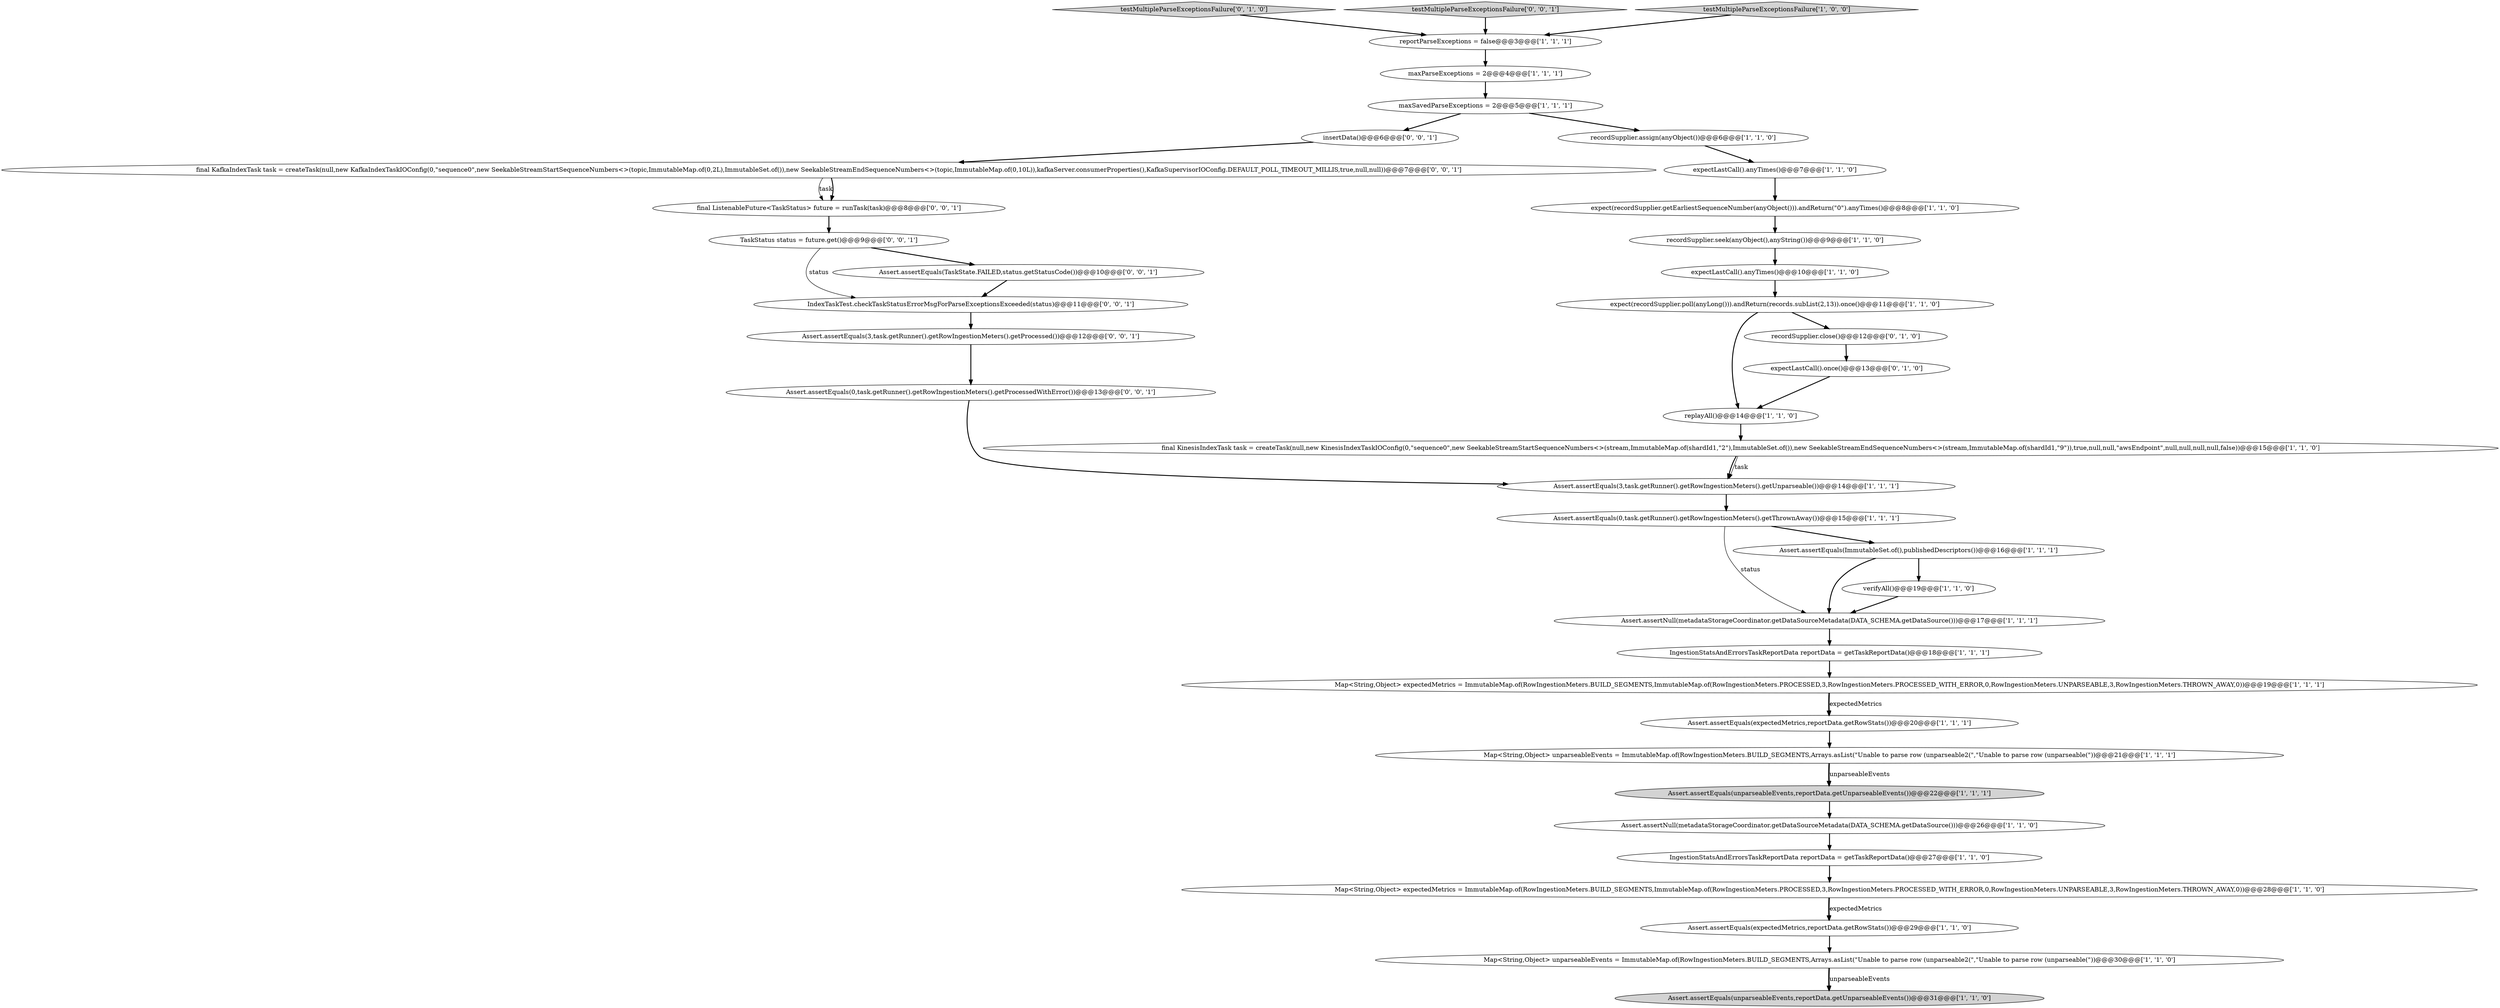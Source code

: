 digraph {
16 [style = filled, label = "IngestionStatsAndErrorsTaskReportData reportData = getTaskReportData()@@@27@@@['1', '1', '0']", fillcolor = white, shape = ellipse image = "AAA0AAABBB1BBB"];
28 [style = filled, label = "testMultipleParseExceptionsFailure['0', '1', '0']", fillcolor = lightgray, shape = diamond image = "AAA0AAABBB2BBB"];
39 [style = filled, label = "IndexTaskTest.checkTaskStatusErrorMsgForParseExceptionsExceeded(status)@@@11@@@['0', '0', '1']", fillcolor = white, shape = ellipse image = "AAA0AAABBB3BBB"];
30 [style = filled, label = "expectLastCall().once()@@@13@@@['0', '1', '0']", fillcolor = white, shape = ellipse image = "AAA1AAABBB2BBB"];
19 [style = filled, label = "Assert.assertNull(metadataStorageCoordinator.getDataSourceMetadata(DATA_SCHEMA.getDataSource()))@@@26@@@['1', '1', '0']", fillcolor = white, shape = ellipse image = "AAA0AAABBB1BBB"];
4 [style = filled, label = "maxParseExceptions = 2@@@4@@@['1', '1', '1']", fillcolor = white, shape = ellipse image = "AAA0AAABBB1BBB"];
6 [style = filled, label = "IngestionStatsAndErrorsTaskReportData reportData = getTaskReportData()@@@18@@@['1', '1', '1']", fillcolor = white, shape = ellipse image = "AAA0AAABBB1BBB"];
35 [style = filled, label = "Assert.assertEquals(3,task.getRunner().getRowIngestionMeters().getProcessed())@@@12@@@['0', '0', '1']", fillcolor = white, shape = ellipse image = "AAA0AAABBB3BBB"];
33 [style = filled, label = "TaskStatus status = future.get()@@@9@@@['0', '0', '1']", fillcolor = white, shape = ellipse image = "AAA0AAABBB3BBB"];
25 [style = filled, label = "replayAll()@@@14@@@['1', '1', '0']", fillcolor = white, shape = ellipse image = "AAA0AAABBB1BBB"];
36 [style = filled, label = "insertData()@@@6@@@['0', '0', '1']", fillcolor = white, shape = ellipse image = "AAA0AAABBB3BBB"];
2 [style = filled, label = "Assert.assertNull(metadataStorageCoordinator.getDataSourceMetadata(DATA_SCHEMA.getDataSource()))@@@17@@@['1', '1', '1']", fillcolor = white, shape = ellipse image = "AAA0AAABBB1BBB"];
15 [style = filled, label = "Assert.assertEquals(expectedMetrics,reportData.getRowStats())@@@20@@@['1', '1', '1']", fillcolor = white, shape = ellipse image = "AAA0AAABBB1BBB"];
27 [style = filled, label = "Assert.assertEquals(unparseableEvents,reportData.getUnparseableEvents())@@@31@@@['1', '1', '0']", fillcolor = lightgray, shape = ellipse image = "AAA0AAABBB1BBB"];
10 [style = filled, label = "final KinesisIndexTask task = createTask(null,new KinesisIndexTaskIOConfig(0,\"sequence0\",new SeekableStreamStartSequenceNumbers<>(stream,ImmutableMap.of(shardId1,\"2\"),ImmutableSet.of()),new SeekableStreamEndSequenceNumbers<>(stream,ImmutableMap.of(shardId1,\"9\")),true,null,null,\"awsEndpoint\",null,null,null,null,false))@@@15@@@['1', '1', '0']", fillcolor = white, shape = ellipse image = "AAA0AAABBB1BBB"];
34 [style = filled, label = "testMultipleParseExceptionsFailure['0', '0', '1']", fillcolor = lightgray, shape = diamond image = "AAA0AAABBB3BBB"];
1 [style = filled, label = "Map<String,Object> expectedMetrics = ImmutableMap.of(RowIngestionMeters.BUILD_SEGMENTS,ImmutableMap.of(RowIngestionMeters.PROCESSED,3,RowIngestionMeters.PROCESSED_WITH_ERROR,0,RowIngestionMeters.UNPARSEABLE,3,RowIngestionMeters.THROWN_AWAY,0))@@@28@@@['1', '1', '0']", fillcolor = white, shape = ellipse image = "AAA0AAABBB1BBB"];
3 [style = filled, label = "Assert.assertEquals(unparseableEvents,reportData.getUnparseableEvents())@@@22@@@['1', '1', '1']", fillcolor = lightgray, shape = ellipse image = "AAA0AAABBB1BBB"];
5 [style = filled, label = "expect(recordSupplier.getEarliestSequenceNumber(anyObject())).andReturn(\"0\").anyTimes()@@@8@@@['1', '1', '0']", fillcolor = white, shape = ellipse image = "AAA0AAABBB1BBB"];
26 [style = filled, label = "verifyAll()@@@19@@@['1', '1', '0']", fillcolor = white, shape = ellipse image = "AAA0AAABBB1BBB"];
7 [style = filled, label = "maxSavedParseExceptions = 2@@@5@@@['1', '1', '1']", fillcolor = white, shape = ellipse image = "AAA0AAABBB1BBB"];
23 [style = filled, label = "Map<String,Object> expectedMetrics = ImmutableMap.of(RowIngestionMeters.BUILD_SEGMENTS,ImmutableMap.of(RowIngestionMeters.PROCESSED,3,RowIngestionMeters.PROCESSED_WITH_ERROR,0,RowIngestionMeters.UNPARSEABLE,3,RowIngestionMeters.THROWN_AWAY,0))@@@19@@@['1', '1', '1']", fillcolor = white, shape = ellipse image = "AAA0AAABBB1BBB"];
14 [style = filled, label = "Assert.assertEquals(expectedMetrics,reportData.getRowStats())@@@29@@@['1', '1', '0']", fillcolor = white, shape = ellipse image = "AAA0AAABBB1BBB"];
20 [style = filled, label = "Map<String,Object> unparseableEvents = ImmutableMap.of(RowIngestionMeters.BUILD_SEGMENTS,Arrays.asList(\"Unable to parse row (unparseable2(\",\"Unable to parse row (unparseable(\"))@@@21@@@['1', '1', '1']", fillcolor = white, shape = ellipse image = "AAA0AAABBB1BBB"];
17 [style = filled, label = "Assert.assertEquals(0,task.getRunner().getRowIngestionMeters().getThrownAway())@@@15@@@['1', '1', '1']", fillcolor = white, shape = ellipse image = "AAA0AAABBB1BBB"];
21 [style = filled, label = "Assert.assertEquals(3,task.getRunner().getRowIngestionMeters().getUnparseable())@@@14@@@['1', '1', '1']", fillcolor = white, shape = ellipse image = "AAA0AAABBB1BBB"];
38 [style = filled, label = "final ListenableFuture<TaskStatus> future = runTask(task)@@@8@@@['0', '0', '1']", fillcolor = white, shape = ellipse image = "AAA0AAABBB3BBB"];
18 [style = filled, label = "recordSupplier.seek(anyObject(),anyString())@@@9@@@['1', '1', '0']", fillcolor = white, shape = ellipse image = "AAA0AAABBB1BBB"];
22 [style = filled, label = "Assert.assertEquals(ImmutableSet.of(),publishedDescriptors())@@@16@@@['1', '1', '1']", fillcolor = white, shape = ellipse image = "AAA0AAABBB1BBB"];
0 [style = filled, label = "expect(recordSupplier.poll(anyLong())).andReturn(records.subList(2,13)).once()@@@11@@@['1', '1', '0']", fillcolor = white, shape = ellipse image = "AAA0AAABBB1BBB"];
24 [style = filled, label = "reportParseExceptions = false@@@3@@@['1', '1', '1']", fillcolor = white, shape = ellipse image = "AAA0AAABBB1BBB"];
32 [style = filled, label = "Assert.assertEquals(0,task.getRunner().getRowIngestionMeters().getProcessedWithError())@@@13@@@['0', '0', '1']", fillcolor = white, shape = ellipse image = "AAA0AAABBB3BBB"];
29 [style = filled, label = "recordSupplier.close()@@@12@@@['0', '1', '0']", fillcolor = white, shape = ellipse image = "AAA1AAABBB2BBB"];
12 [style = filled, label = "Map<String,Object> unparseableEvents = ImmutableMap.of(RowIngestionMeters.BUILD_SEGMENTS,Arrays.asList(\"Unable to parse row (unparseable2(\",\"Unable to parse row (unparseable(\"))@@@30@@@['1', '1', '0']", fillcolor = white, shape = ellipse image = "AAA0AAABBB1BBB"];
8 [style = filled, label = "testMultipleParseExceptionsFailure['1', '0', '0']", fillcolor = lightgray, shape = diamond image = "AAA0AAABBB1BBB"];
9 [style = filled, label = "recordSupplier.assign(anyObject())@@@6@@@['1', '1', '0']", fillcolor = white, shape = ellipse image = "AAA0AAABBB1BBB"];
31 [style = filled, label = "Assert.assertEquals(TaskState.FAILED,status.getStatusCode())@@@10@@@['0', '0', '1']", fillcolor = white, shape = ellipse image = "AAA0AAABBB3BBB"];
37 [style = filled, label = "final KafkaIndexTask task = createTask(null,new KafkaIndexTaskIOConfig(0,\"sequence0\",new SeekableStreamStartSequenceNumbers<>(topic,ImmutableMap.of(0,2L),ImmutableSet.of()),new SeekableStreamEndSequenceNumbers<>(topic,ImmutableMap.of(0,10L)),kafkaServer.consumerProperties(),KafkaSupervisorIOConfig.DEFAULT_POLL_TIMEOUT_MILLIS,true,null,null))@@@7@@@['0', '0', '1']", fillcolor = white, shape = ellipse image = "AAA0AAABBB3BBB"];
11 [style = filled, label = "expectLastCall().anyTimes()@@@10@@@['1', '1', '0']", fillcolor = white, shape = ellipse image = "AAA0AAABBB1BBB"];
13 [style = filled, label = "expectLastCall().anyTimes()@@@7@@@['1', '1', '0']", fillcolor = white, shape = ellipse image = "AAA0AAABBB1BBB"];
29->30 [style = bold, label=""];
22->2 [style = bold, label=""];
12->27 [style = bold, label=""];
10->21 [style = bold, label=""];
20->3 [style = bold, label=""];
4->7 [style = bold, label=""];
23->15 [style = bold, label=""];
36->37 [style = bold, label=""];
26->2 [style = bold, label=""];
33->31 [style = bold, label=""];
23->15 [style = solid, label="expectedMetrics"];
20->3 [style = solid, label="unparseableEvents"];
37->38 [style = solid, label="task"];
7->9 [style = bold, label=""];
25->10 [style = bold, label=""];
39->35 [style = bold, label=""];
11->0 [style = bold, label=""];
0->29 [style = bold, label=""];
34->24 [style = bold, label=""];
24->4 [style = bold, label=""];
21->17 [style = bold, label=""];
9->13 [style = bold, label=""];
17->2 [style = solid, label="status"];
14->12 [style = bold, label=""];
0->25 [style = bold, label=""];
30->25 [style = bold, label=""];
1->14 [style = bold, label=""];
35->32 [style = bold, label=""];
32->21 [style = bold, label=""];
19->16 [style = bold, label=""];
7->36 [style = bold, label=""];
33->39 [style = solid, label="status"];
37->38 [style = bold, label=""];
28->24 [style = bold, label=""];
22->26 [style = bold, label=""];
16->1 [style = bold, label=""];
10->21 [style = solid, label="task"];
3->19 [style = bold, label=""];
5->18 [style = bold, label=""];
15->20 [style = bold, label=""];
18->11 [style = bold, label=""];
2->6 [style = bold, label=""];
17->22 [style = bold, label=""];
38->33 [style = bold, label=""];
8->24 [style = bold, label=""];
31->39 [style = bold, label=""];
1->14 [style = solid, label="expectedMetrics"];
6->23 [style = bold, label=""];
13->5 [style = bold, label=""];
12->27 [style = solid, label="unparseableEvents"];
}
